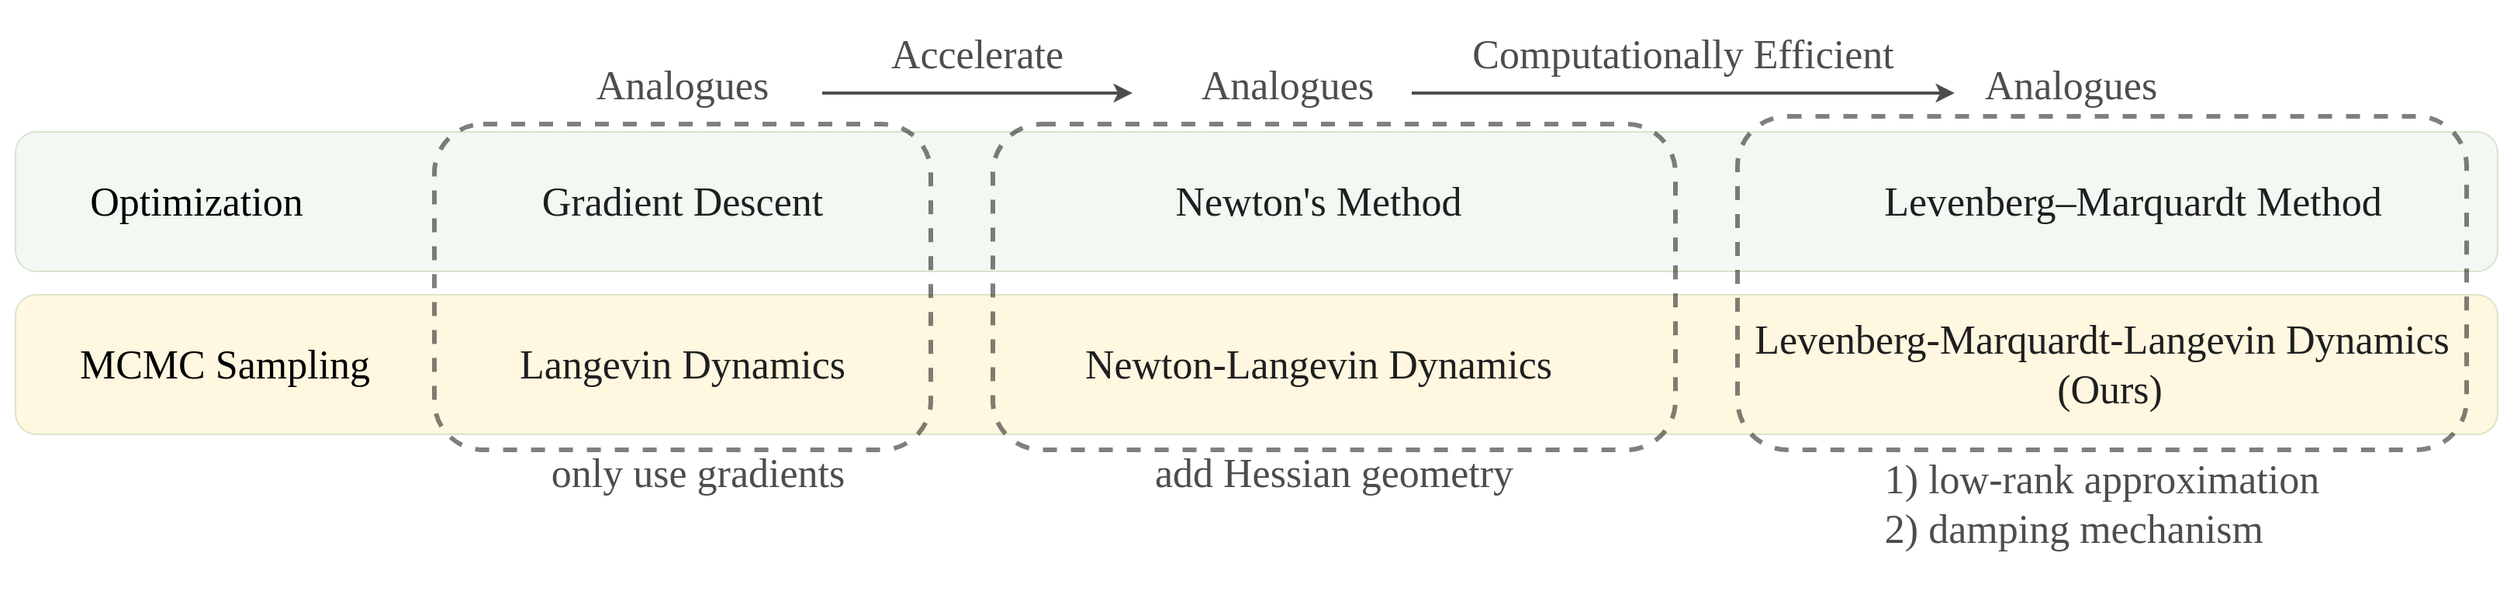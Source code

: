 <mxfile version="24.8.6">
  <diagram name="第 1 页" id="AqxzG7m0g4bZ2bkXmMBC">
    <mxGraphModel dx="1722" dy="1066" grid="1" gridSize="10" guides="1" tooltips="1" connect="1" arrows="1" fold="1" page="1" pageScale="1" pageWidth="1654" pageHeight="1169" math="0" shadow="0">
      <root>
        <mxCell id="0" />
        <mxCell id="1" parent="0" />
        <mxCell id="GNqJ07BhzFK_fjSl9vvM-1" value="" style="rounded=1;whiteSpace=wrap;html=1;fillColor=#d5e8d4;strokeColor=#82b366;opacity=30;" parent="1" vertex="1">
          <mxGeometry x="10" y="315" width="1600" height="90" as="geometry" />
        </mxCell>
        <mxCell id="GNqJ07BhzFK_fjSl9vvM-2" value="" style="rounded=1;whiteSpace=wrap;html=1;fillColor=#FFE599;strokeColor=#82b366;opacity=30;" parent="1" vertex="1">
          <mxGeometry x="10" y="420" width="1600" height="90" as="geometry" />
        </mxCell>
        <mxCell id="GNqJ07BhzFK_fjSl9vvM-4" value="" style="rounded=1;whiteSpace=wrap;html=1;fillColor=none;strokeColor=#000000;opacity=50;dashed=1;strokeWidth=3;" parent="1" vertex="1">
          <mxGeometry x="280" y="310" width="320" height="210" as="geometry" />
        </mxCell>
        <mxCell id="GNqJ07BhzFK_fjSl9vvM-6" value="&lt;font style=&quot;font-size: 26px;&quot;&gt;Optimization&amp;nbsp;&lt;/font&gt;" style="text;html=1;align=center;verticalAlign=middle;whiteSpace=wrap;rounded=0;fontFamily=Times New Roman;fontSize=26;" parent="1" vertex="1">
          <mxGeometry x="100" y="325" width="60" height="70" as="geometry" />
        </mxCell>
        <mxCell id="GNqJ07BhzFK_fjSl9vvM-7" value="&lt;font style=&quot;font-size: 26px;&quot;&gt;MCMC Sampling&lt;/font&gt;" style="text;html=1;align=center;verticalAlign=middle;whiteSpace=wrap;rounded=0;fontFamily=Times New Roman;fontSize=26;" parent="1" vertex="1">
          <mxGeometry y="450" width="290" height="30" as="geometry" />
        </mxCell>
        <mxCell id="GNqJ07BhzFK_fjSl9vvM-12" value="&lt;span style=&quot;color: rgb(31, 31, 31); text-align: left; font-size: 26px;&quot;&gt;&lt;font style=&quot;font-size: 26px;&quot;&gt;&lt;span style=&quot;font-size: 26px;&quot;&gt;Gradient Descent&lt;/span&gt;&lt;/font&gt;&lt;/span&gt;" style="rounded=1;whiteSpace=wrap;html=1;fillColor=none;strokeColor=none;opacity=30;gradientColor=none;fontStyle=0;fontFamily=Times New Roman;fontSize=26;" parent="1" vertex="1">
          <mxGeometry x="290" y="305" width="300" height="110" as="geometry" />
        </mxCell>
        <mxCell id="GNqJ07BhzFK_fjSl9vvM-14" value="&lt;div style=&quot;text-align: left; font-size: 26px;&quot;&gt;&lt;span style=&quot;background-color: initial; font-size: 26px;&quot;&gt;&lt;font style=&quot;font-size: 26px;&quot; color=&quot;#1f1f1f&quot;&gt;&lt;span style=&quot;font-size: 26px;&quot;&gt;Langevin Dynamics&lt;/span&gt;&lt;/font&gt;&lt;/span&gt;&lt;/div&gt;" style="rounded=1;whiteSpace=wrap;html=1;fillColor=none;strokeColor=none;opacity=30;gradientColor=none;fontStyle=0;fontFamily=Times New Roman;fontSize=26;" parent="1" vertex="1">
          <mxGeometry x="290" y="410" width="300" height="110" as="geometry" />
        </mxCell>
        <mxCell id="GNqJ07BhzFK_fjSl9vvM-16" value="" style="rounded=1;whiteSpace=wrap;html=1;fillColor=none;strokeColor=#000000;opacity=50;dashed=1;strokeWidth=3;" parent="1" vertex="1">
          <mxGeometry x="640" y="310" width="440" height="210" as="geometry" />
        </mxCell>
        <mxCell id="GNqJ07BhzFK_fjSl9vvM-17" value="&lt;span style=&quot;color: rgb(31, 31, 31); text-align: left; font-size: 26px;&quot;&gt;&lt;font style=&quot;font-size: 26px;&quot;&gt;&lt;span style=&quot;font-size: 26px;&quot;&gt;Newton&#39;s Method&lt;/span&gt;&lt;/font&gt;&lt;/span&gt;" style="rounded=1;whiteSpace=wrap;html=1;fillColor=none;strokeColor=none;opacity=30;gradientColor=none;fontStyle=0;fontFamily=Times New Roman;fontSize=26;" parent="1" vertex="1">
          <mxGeometry x="700" y="305" width="300" height="110" as="geometry" />
        </mxCell>
        <mxCell id="GNqJ07BhzFK_fjSl9vvM-18" value="&lt;div style=&quot;text-align: left; font-size: 26px;&quot;&gt;&lt;span style=&quot;background-color: initial; font-size: 26px;&quot;&gt;&lt;font style=&quot;font-size: 26px;&quot; color=&quot;#1f1f1f&quot;&gt;&lt;span style=&quot;font-size: 26px;&quot;&gt;Newton-Langevin Dynamics&lt;/span&gt;&lt;/font&gt;&lt;/span&gt;&lt;/div&gt;" style="rounded=1;whiteSpace=wrap;html=1;fillColor=none;strokeColor=none;opacity=30;gradientColor=none;fontStyle=0;fontFamily=Times New Roman;fontSize=26;" parent="1" vertex="1">
          <mxGeometry x="670" y="410" width="360" height="110" as="geometry" />
        </mxCell>
        <mxCell id="GNqJ07BhzFK_fjSl9vvM-20" value="&lt;div style=&quot;text-align: left; font-size: 26px;&quot;&gt;&lt;font color=&quot;#4d4d4d&quot; style=&quot;font-size: 26px;&quot;&gt;Analogues&lt;/font&gt;&lt;br style=&quot;font-size: 26px;&quot;&gt;&lt;/div&gt;" style="rounded=1;whiteSpace=wrap;html=1;fillColor=none;strokeColor=none;opacity=30;gradientColor=none;fontFamily=Times New Roman;fontSize=26;" parent="1" vertex="1">
          <mxGeometry x="290" y="230" width="300" height="110" as="geometry" />
        </mxCell>
        <mxCell id="BzcaFJo_kOcus-iFu_HU-1" value="&lt;div style=&quot;text-align: left; font-size: 26px;&quot;&gt;&lt;span style=&quot;color: rgb(77, 77, 77); font-size: 26px;&quot;&gt;Analogues&lt;/span&gt;&lt;br style=&quot;font-size: 26px;&quot;&gt;&lt;/div&gt;" style="rounded=1;whiteSpace=wrap;html=1;fillColor=none;strokeColor=none;opacity=30;gradientColor=none;fontFamily=Times New Roman;fontSize=26;" parent="1" vertex="1">
          <mxGeometry x="680" y="230" width="300" height="110" as="geometry" />
        </mxCell>
        <mxCell id="BzcaFJo_kOcus-iFu_HU-2" value="" style="rounded=1;whiteSpace=wrap;html=1;fillColor=none;strokeColor=#000000;opacity=50;dashed=1;strokeWidth=3;" parent="1" vertex="1">
          <mxGeometry x="1120" y="305" width="470" height="215" as="geometry" />
        </mxCell>
        <mxCell id="BzcaFJo_kOcus-iFu_HU-3" value="&lt;span style=&quot;text-align: left; font-size: 26px;&quot;&gt;&lt;font style=&quot;font-size: 26px;&quot;&gt;&lt;font style=&quot;font-size: 26px;&quot; color=&quot;#1f1f1f&quot;&gt;&lt;span style=&quot;font-size: 26px;&quot;&gt;Levenberg–Marquardt&amp;nbsp;Method&lt;/span&gt;&lt;/font&gt;&lt;/font&gt;&lt;/span&gt;" style="rounded=1;whiteSpace=wrap;html=1;fillColor=none;strokeColor=none;opacity=30;gradientColor=none;fontStyle=0;fontFamily=Times New Roman;fontSize=26;" parent="1" vertex="1">
          <mxGeometry x="1150" y="305" width="450" height="110" as="geometry" />
        </mxCell>
        <mxCell id="BzcaFJo_kOcus-iFu_HU-4" value="&lt;div style=&quot;text-align: left;&quot;&gt;&lt;font style=&quot;&quot;&gt;&lt;span style=&quot;background-color: initial; text-align: center;&quot;&gt;&lt;font color=&quot;#1f1f1f&quot;&gt;Levenberg-Marquardt-Langevin&lt;/font&gt;&lt;/span&gt;&lt;span style=&quot;font-size: 26px;&quot;&gt;&lt;span style=&quot;background-color: initial; font-size: 26px;&quot;&gt;&lt;font style=&quot;font-size: 26px;&quot; color=&quot;#1f1f1f&quot;&gt;&amp;nbsp;Dynamics&lt;/font&gt;&lt;/span&gt;&lt;/span&gt;&lt;/font&gt;&lt;/div&gt;&lt;div style=&quot;text-align: left; font-size: 26px;&quot;&gt;&lt;span style=&quot;background-color: initial; font-size: 26px;&quot;&gt;&lt;font style=&quot;font-size: 26px;&quot; color=&quot;#1f1f1f&quot;&gt;&lt;span style=&quot;font-size: 26px;&quot;&gt;&amp;nbsp; &amp;nbsp; &amp;nbsp; &amp;nbsp; &amp;nbsp; &amp;nbsp; &amp;nbsp; &amp;nbsp; &amp;nbsp; &amp;nbsp; &amp;nbsp; &amp;nbsp; &amp;nbsp; &amp;nbsp; &amp;nbsp;&amp;nbsp;&lt;/span&gt;(Ours)&lt;/font&gt;&lt;/span&gt;&lt;/div&gt;" style="rounded=1;whiteSpace=wrap;html=1;fillColor=none;strokeColor=none;opacity=30;gradientColor=none;fontStyle=0;fontFamily=Times New Roman;fontSize=26;" parent="1" vertex="1">
          <mxGeometry x="1126.25" y="410" width="457.5" height="110" as="geometry" />
        </mxCell>
        <mxCell id="BzcaFJo_kOcus-iFu_HU-6" value="&lt;div style=&quot;text-align: left; font-size: 26px;&quot;&gt;&lt;span style=&quot;color: rgb(77, 77, 77); font-size: 26px;&quot;&gt;Analogues&lt;/span&gt;&lt;br style=&quot;font-size: 26px;&quot;&gt;&lt;/div&gt;" style="rounded=1;whiteSpace=wrap;html=1;fillColor=none;strokeColor=none;opacity=30;gradientColor=none;fontFamily=Times New Roman;fontSize=26;" parent="1" vertex="1">
          <mxGeometry x="1185" y="230" width="300" height="110" as="geometry" />
        </mxCell>
        <mxCell id="BzcaFJo_kOcus-iFu_HU-8" value="" style="endArrow=classic;html=1;rounded=0;strokeWidth=2;strokeColor=#4D4D4D;" parent="1" edge="1">
          <mxGeometry width="50" height="50" relative="1" as="geometry">
            <mxPoint x="530" y="290" as="sourcePoint" />
            <mxPoint x="730" y="290" as="targetPoint" />
          </mxGeometry>
        </mxCell>
        <mxCell id="BzcaFJo_kOcus-iFu_HU-9" value="" style="endArrow=classic;html=1;rounded=0;strokeWidth=2;strokeColor=#4D4D4D;" parent="1" edge="1">
          <mxGeometry width="50" height="50" relative="1" as="geometry">
            <mxPoint x="910" y="290" as="sourcePoint" />
            <mxPoint x="1260" y="290" as="targetPoint" />
          </mxGeometry>
        </mxCell>
        <mxCell id="BzcaFJo_kOcus-iFu_HU-10" value="&lt;font color=&quot;#4d4d4d&quot; style=&quot;font-size: 26px;&quot;&gt;Accelerate&lt;/font&gt;" style="text;html=1;align=center;verticalAlign=middle;whiteSpace=wrap;rounded=0;fontFamily=Times New Roman;fontSize=26;" parent="1" vertex="1">
          <mxGeometry x="600" y="250" width="60" height="30" as="geometry" />
        </mxCell>
        <mxCell id="BzcaFJo_kOcus-iFu_HU-11" value="&lt;font color=&quot;#4d4d4d&quot; style=&quot;font-size: 26px;&quot;&gt;Computationally Efficient&lt;/font&gt;" style="text;html=1;align=center;verticalAlign=middle;whiteSpace=wrap;rounded=0;fontFamily=Times New Roman;fontSize=26;" parent="1" vertex="1">
          <mxGeometry x="930" y="250" width="310" height="30" as="geometry" />
        </mxCell>
        <mxCell id="hu-aVfQ1h1uBg1m3EEwn-3" value="&lt;div style=&quot;text-align: left; font-size: 26px;&quot;&gt;&lt;font color=&quot;#4d4d4d&quot; style=&quot;font-size: 26px;&quot;&gt;only use gradients&lt;/font&gt;&lt;br style=&quot;font-size: 26px;&quot;&gt;&lt;/div&gt;" style="rounded=1;whiteSpace=wrap;html=1;fillColor=none;strokeColor=none;opacity=30;gradientColor=none;fontFamily=Times New Roman;fontSize=26;" parent="1" vertex="1">
          <mxGeometry x="300" y="480" width="300" height="110" as="geometry" />
        </mxCell>
        <mxCell id="hu-aVfQ1h1uBg1m3EEwn-4" value="&lt;div style=&quot;text-align: left; font-size: 26px;&quot;&gt;&lt;font color=&quot;#4d4d4d&quot; style=&quot;font-size: 26px;&quot;&gt;add Hessian geometry&lt;/font&gt;&lt;br style=&quot;font-size: 26px;&quot;&gt;&lt;/div&gt;" style="rounded=1;whiteSpace=wrap;html=1;fillColor=none;strokeColor=none;opacity=30;gradientColor=none;fontFamily=Times New Roman;fontSize=26;" parent="1" vertex="1">
          <mxGeometry x="710" y="480" width="300" height="110" as="geometry" />
        </mxCell>
        <mxCell id="hu-aVfQ1h1uBg1m3EEwn-5" value="&lt;div style=&quot;text-align: left; font-size: 26px;&quot;&gt;&lt;font color=&quot;#4d4d4d&quot;&gt;1) low-rank approximation&lt;/font&gt;&lt;/div&gt;&lt;div style=&quot;text-align: left; font-size: 26px;&quot;&gt;&lt;font color=&quot;#4d4d4d&quot;&gt;2) damping mechanism&lt;/font&gt;&lt;/div&gt;" style="rounded=1;whiteSpace=wrap;html=1;fillColor=none;strokeColor=none;opacity=30;gradientColor=none;fontFamily=Times New Roman;fontSize=26;" parent="1" vertex="1">
          <mxGeometry x="1160" y="500" width="390" height="110" as="geometry" />
        </mxCell>
      </root>
    </mxGraphModel>
  </diagram>
</mxfile>
